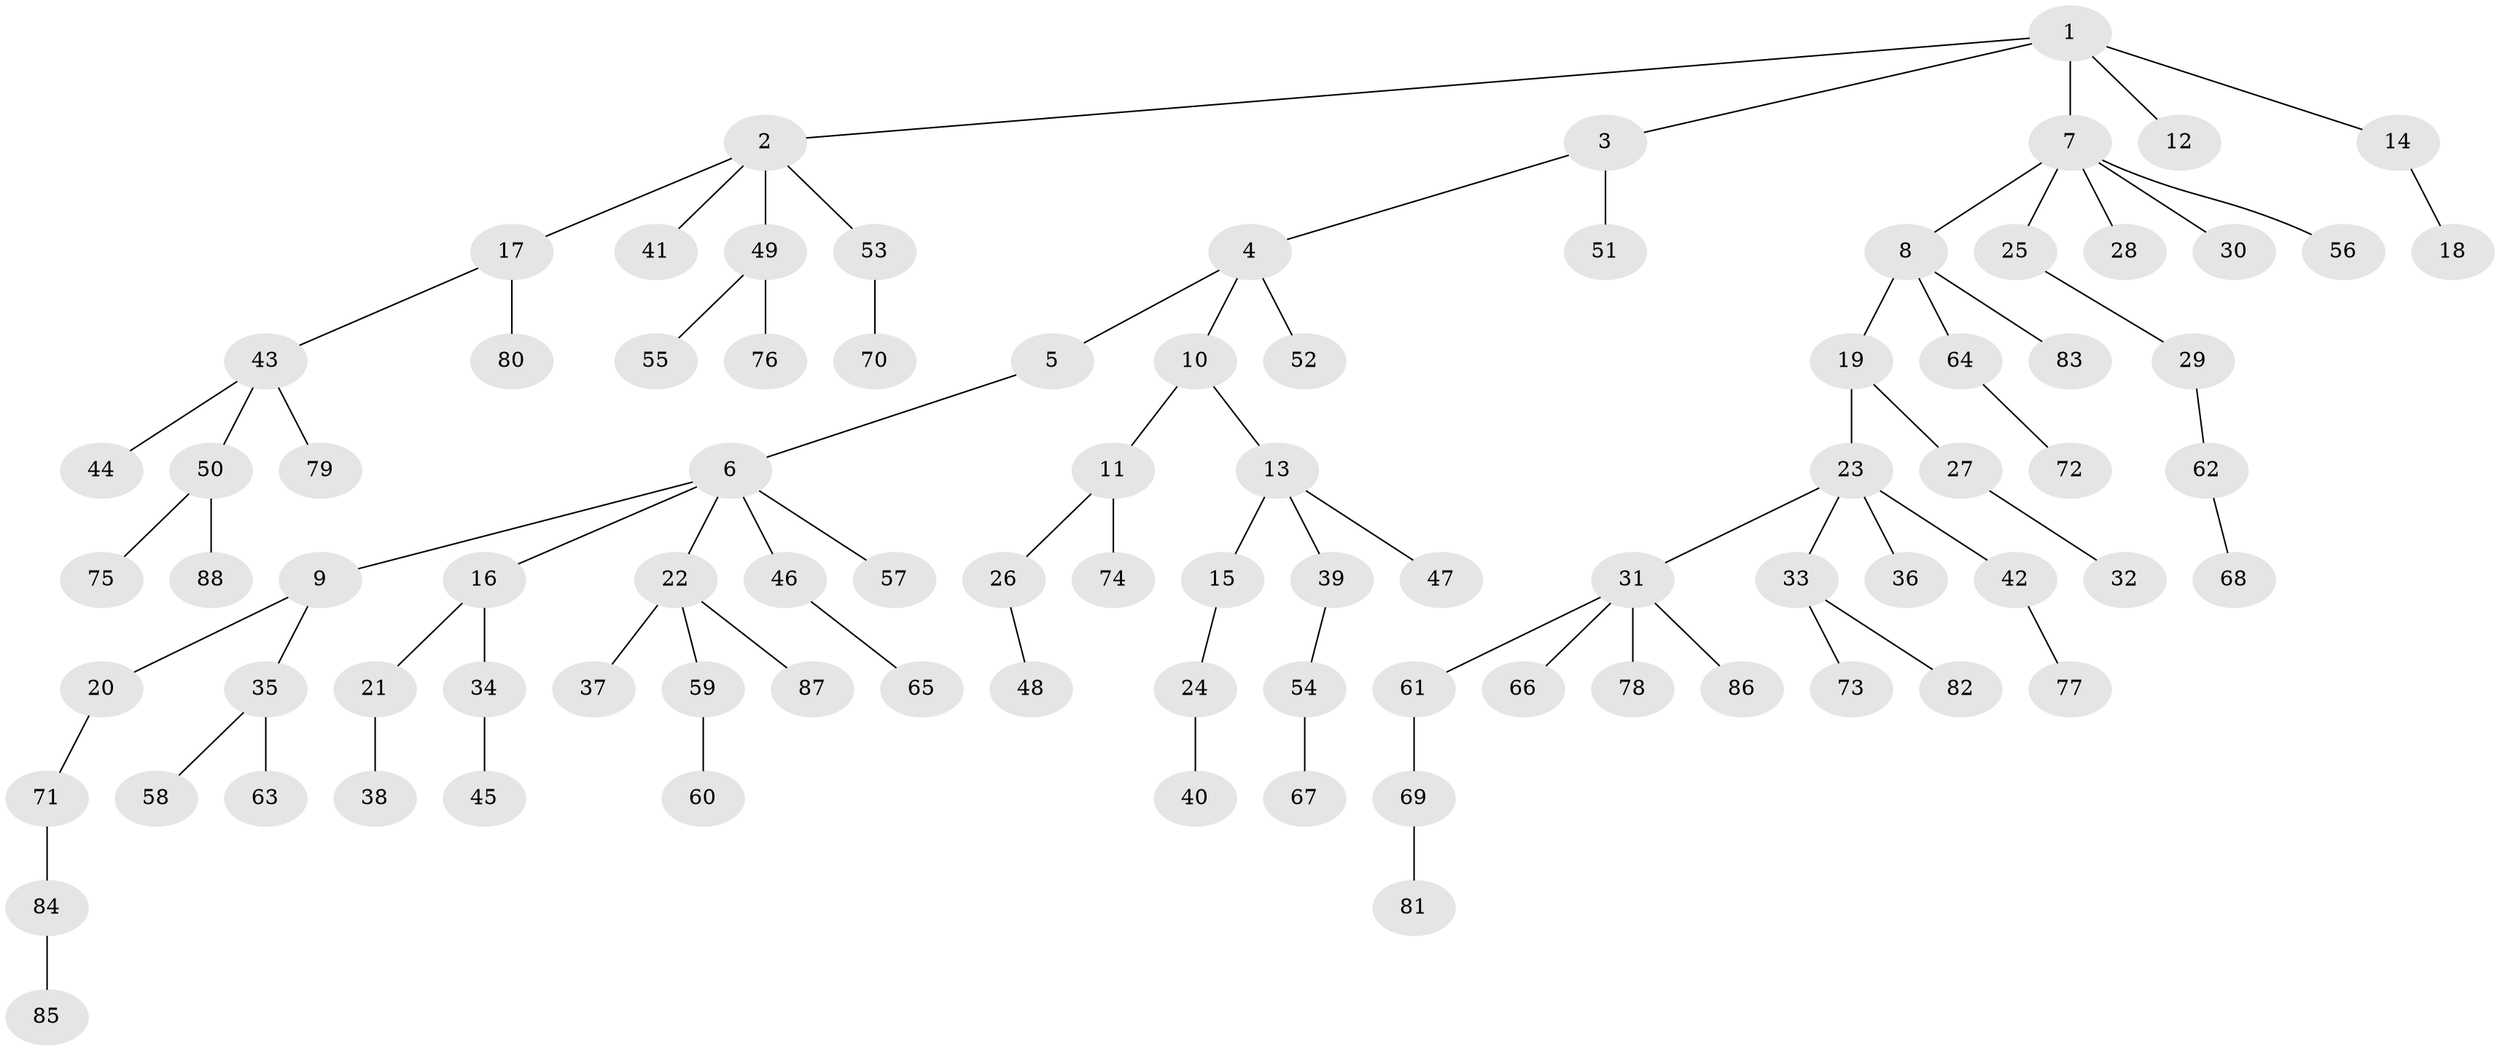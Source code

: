 // Generated by graph-tools (version 1.1) at 2025/11/02/27/25 16:11:28]
// undirected, 88 vertices, 87 edges
graph export_dot {
graph [start="1"]
  node [color=gray90,style=filled];
  1;
  2;
  3;
  4;
  5;
  6;
  7;
  8;
  9;
  10;
  11;
  12;
  13;
  14;
  15;
  16;
  17;
  18;
  19;
  20;
  21;
  22;
  23;
  24;
  25;
  26;
  27;
  28;
  29;
  30;
  31;
  32;
  33;
  34;
  35;
  36;
  37;
  38;
  39;
  40;
  41;
  42;
  43;
  44;
  45;
  46;
  47;
  48;
  49;
  50;
  51;
  52;
  53;
  54;
  55;
  56;
  57;
  58;
  59;
  60;
  61;
  62;
  63;
  64;
  65;
  66;
  67;
  68;
  69;
  70;
  71;
  72;
  73;
  74;
  75;
  76;
  77;
  78;
  79;
  80;
  81;
  82;
  83;
  84;
  85;
  86;
  87;
  88;
  1 -- 2;
  1 -- 3;
  1 -- 7;
  1 -- 12;
  1 -- 14;
  2 -- 17;
  2 -- 41;
  2 -- 49;
  2 -- 53;
  3 -- 4;
  3 -- 51;
  4 -- 5;
  4 -- 10;
  4 -- 52;
  5 -- 6;
  6 -- 9;
  6 -- 16;
  6 -- 22;
  6 -- 46;
  6 -- 57;
  7 -- 8;
  7 -- 25;
  7 -- 28;
  7 -- 30;
  7 -- 56;
  8 -- 19;
  8 -- 64;
  8 -- 83;
  9 -- 20;
  9 -- 35;
  10 -- 11;
  10 -- 13;
  11 -- 26;
  11 -- 74;
  13 -- 15;
  13 -- 39;
  13 -- 47;
  14 -- 18;
  15 -- 24;
  16 -- 21;
  16 -- 34;
  17 -- 43;
  17 -- 80;
  19 -- 23;
  19 -- 27;
  20 -- 71;
  21 -- 38;
  22 -- 37;
  22 -- 59;
  22 -- 87;
  23 -- 31;
  23 -- 33;
  23 -- 36;
  23 -- 42;
  24 -- 40;
  25 -- 29;
  26 -- 48;
  27 -- 32;
  29 -- 62;
  31 -- 61;
  31 -- 66;
  31 -- 78;
  31 -- 86;
  33 -- 73;
  33 -- 82;
  34 -- 45;
  35 -- 58;
  35 -- 63;
  39 -- 54;
  42 -- 77;
  43 -- 44;
  43 -- 50;
  43 -- 79;
  46 -- 65;
  49 -- 55;
  49 -- 76;
  50 -- 75;
  50 -- 88;
  53 -- 70;
  54 -- 67;
  59 -- 60;
  61 -- 69;
  62 -- 68;
  64 -- 72;
  69 -- 81;
  71 -- 84;
  84 -- 85;
}
